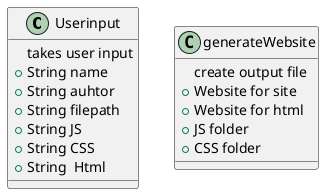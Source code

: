 @startuml
Class Userinput{

takes user input
+String name
+String auhtor
+String filepath
+String JS
+String CSS
+String  Html

}
Class generateWebsite{
create output file
+Website for site
+Website for html
+JS folder
+CSS folder

}

@enduml